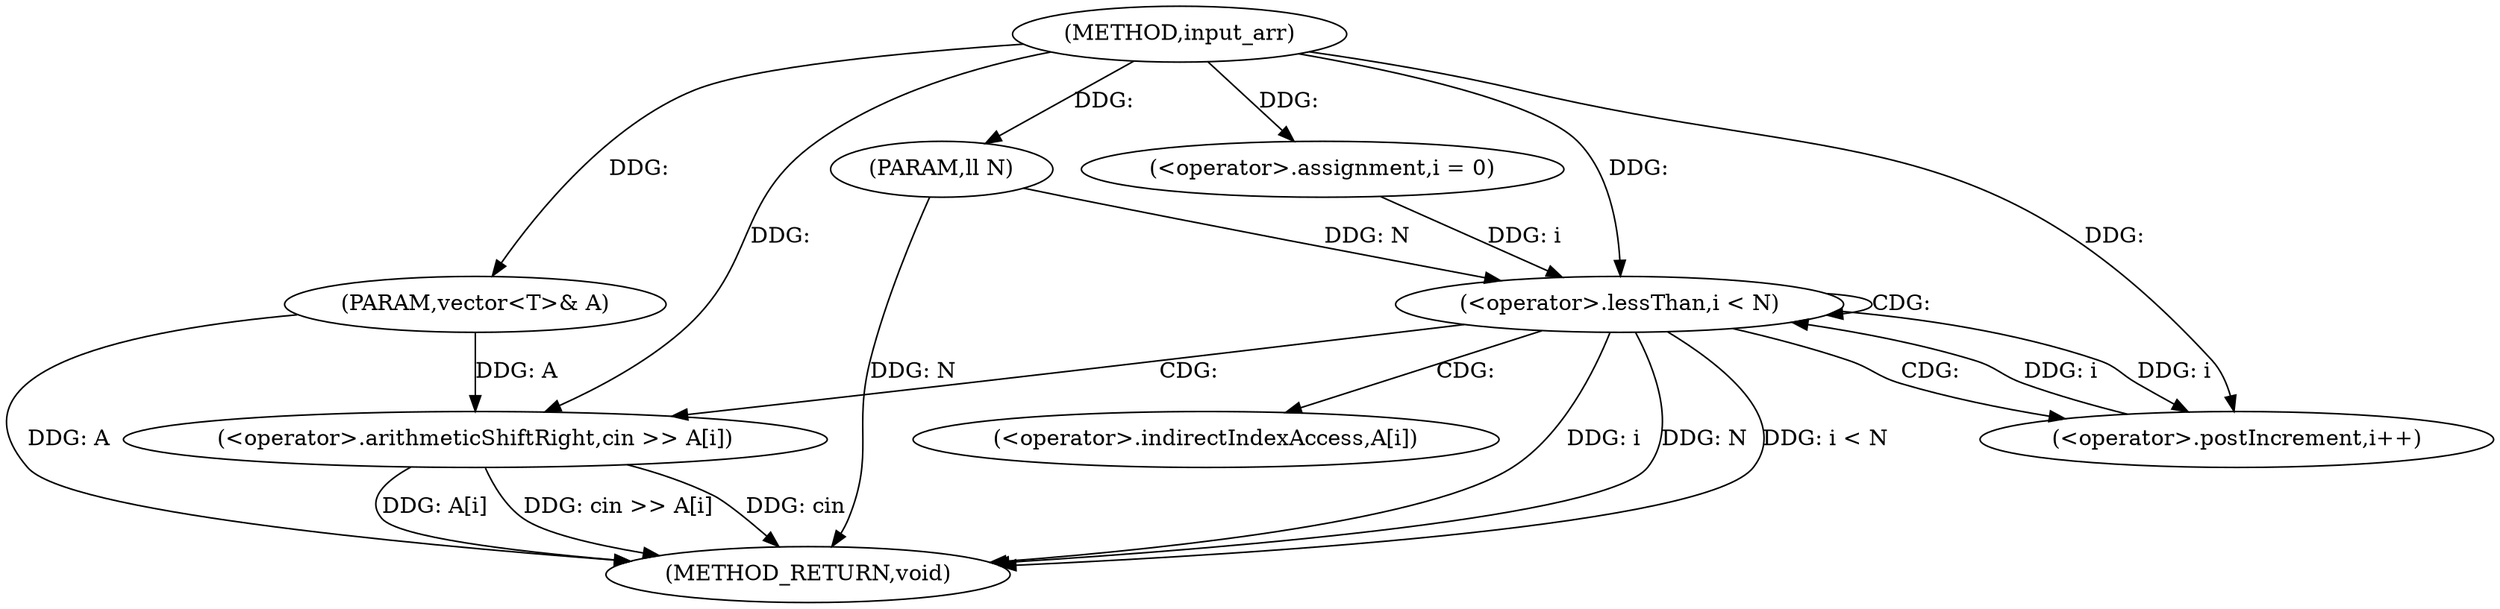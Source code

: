 digraph "input_arr" {  
"1000104" [label = "(METHOD,input_arr)" ]
"1000124" [label = "(METHOD_RETURN,void)" ]
"1000105" [label = "(PARAM,vector<T>& A)" ]
"1000106" [label = "(PARAM,ll N)" ]
"1000110" [label = "(<operator>.assignment,i = 0)" ]
"1000113" [label = "(<operator>.lessThan,i < N)" ]
"1000116" [label = "(<operator>.postIncrement,i++)" ]
"1000119" [label = "(<operator>.arithmeticShiftRight,cin >> A[i])" ]
"1000121" [label = "(<operator>.indirectIndexAccess,A[i])" ]
  "1000105" -> "1000124"  [ label = "DDG: A"] 
  "1000106" -> "1000124"  [ label = "DDG: N"] 
  "1000113" -> "1000124"  [ label = "DDG: i"] 
  "1000113" -> "1000124"  [ label = "DDG: N"] 
  "1000113" -> "1000124"  [ label = "DDG: i < N"] 
  "1000119" -> "1000124"  [ label = "DDG: A[i]"] 
  "1000119" -> "1000124"  [ label = "DDG: cin >> A[i]"] 
  "1000119" -> "1000124"  [ label = "DDG: cin"] 
  "1000104" -> "1000105"  [ label = "DDG: "] 
  "1000104" -> "1000106"  [ label = "DDG: "] 
  "1000104" -> "1000110"  [ label = "DDG: "] 
  "1000110" -> "1000113"  [ label = "DDG: i"] 
  "1000116" -> "1000113"  [ label = "DDG: i"] 
  "1000104" -> "1000113"  [ label = "DDG: "] 
  "1000106" -> "1000113"  [ label = "DDG: N"] 
  "1000113" -> "1000116"  [ label = "DDG: i"] 
  "1000104" -> "1000116"  [ label = "DDG: "] 
  "1000104" -> "1000119"  [ label = "DDG: "] 
  "1000105" -> "1000119"  [ label = "DDG: A"] 
  "1000113" -> "1000121"  [ label = "CDG: "] 
  "1000113" -> "1000116"  [ label = "CDG: "] 
  "1000113" -> "1000113"  [ label = "CDG: "] 
  "1000113" -> "1000119"  [ label = "CDG: "] 
}
